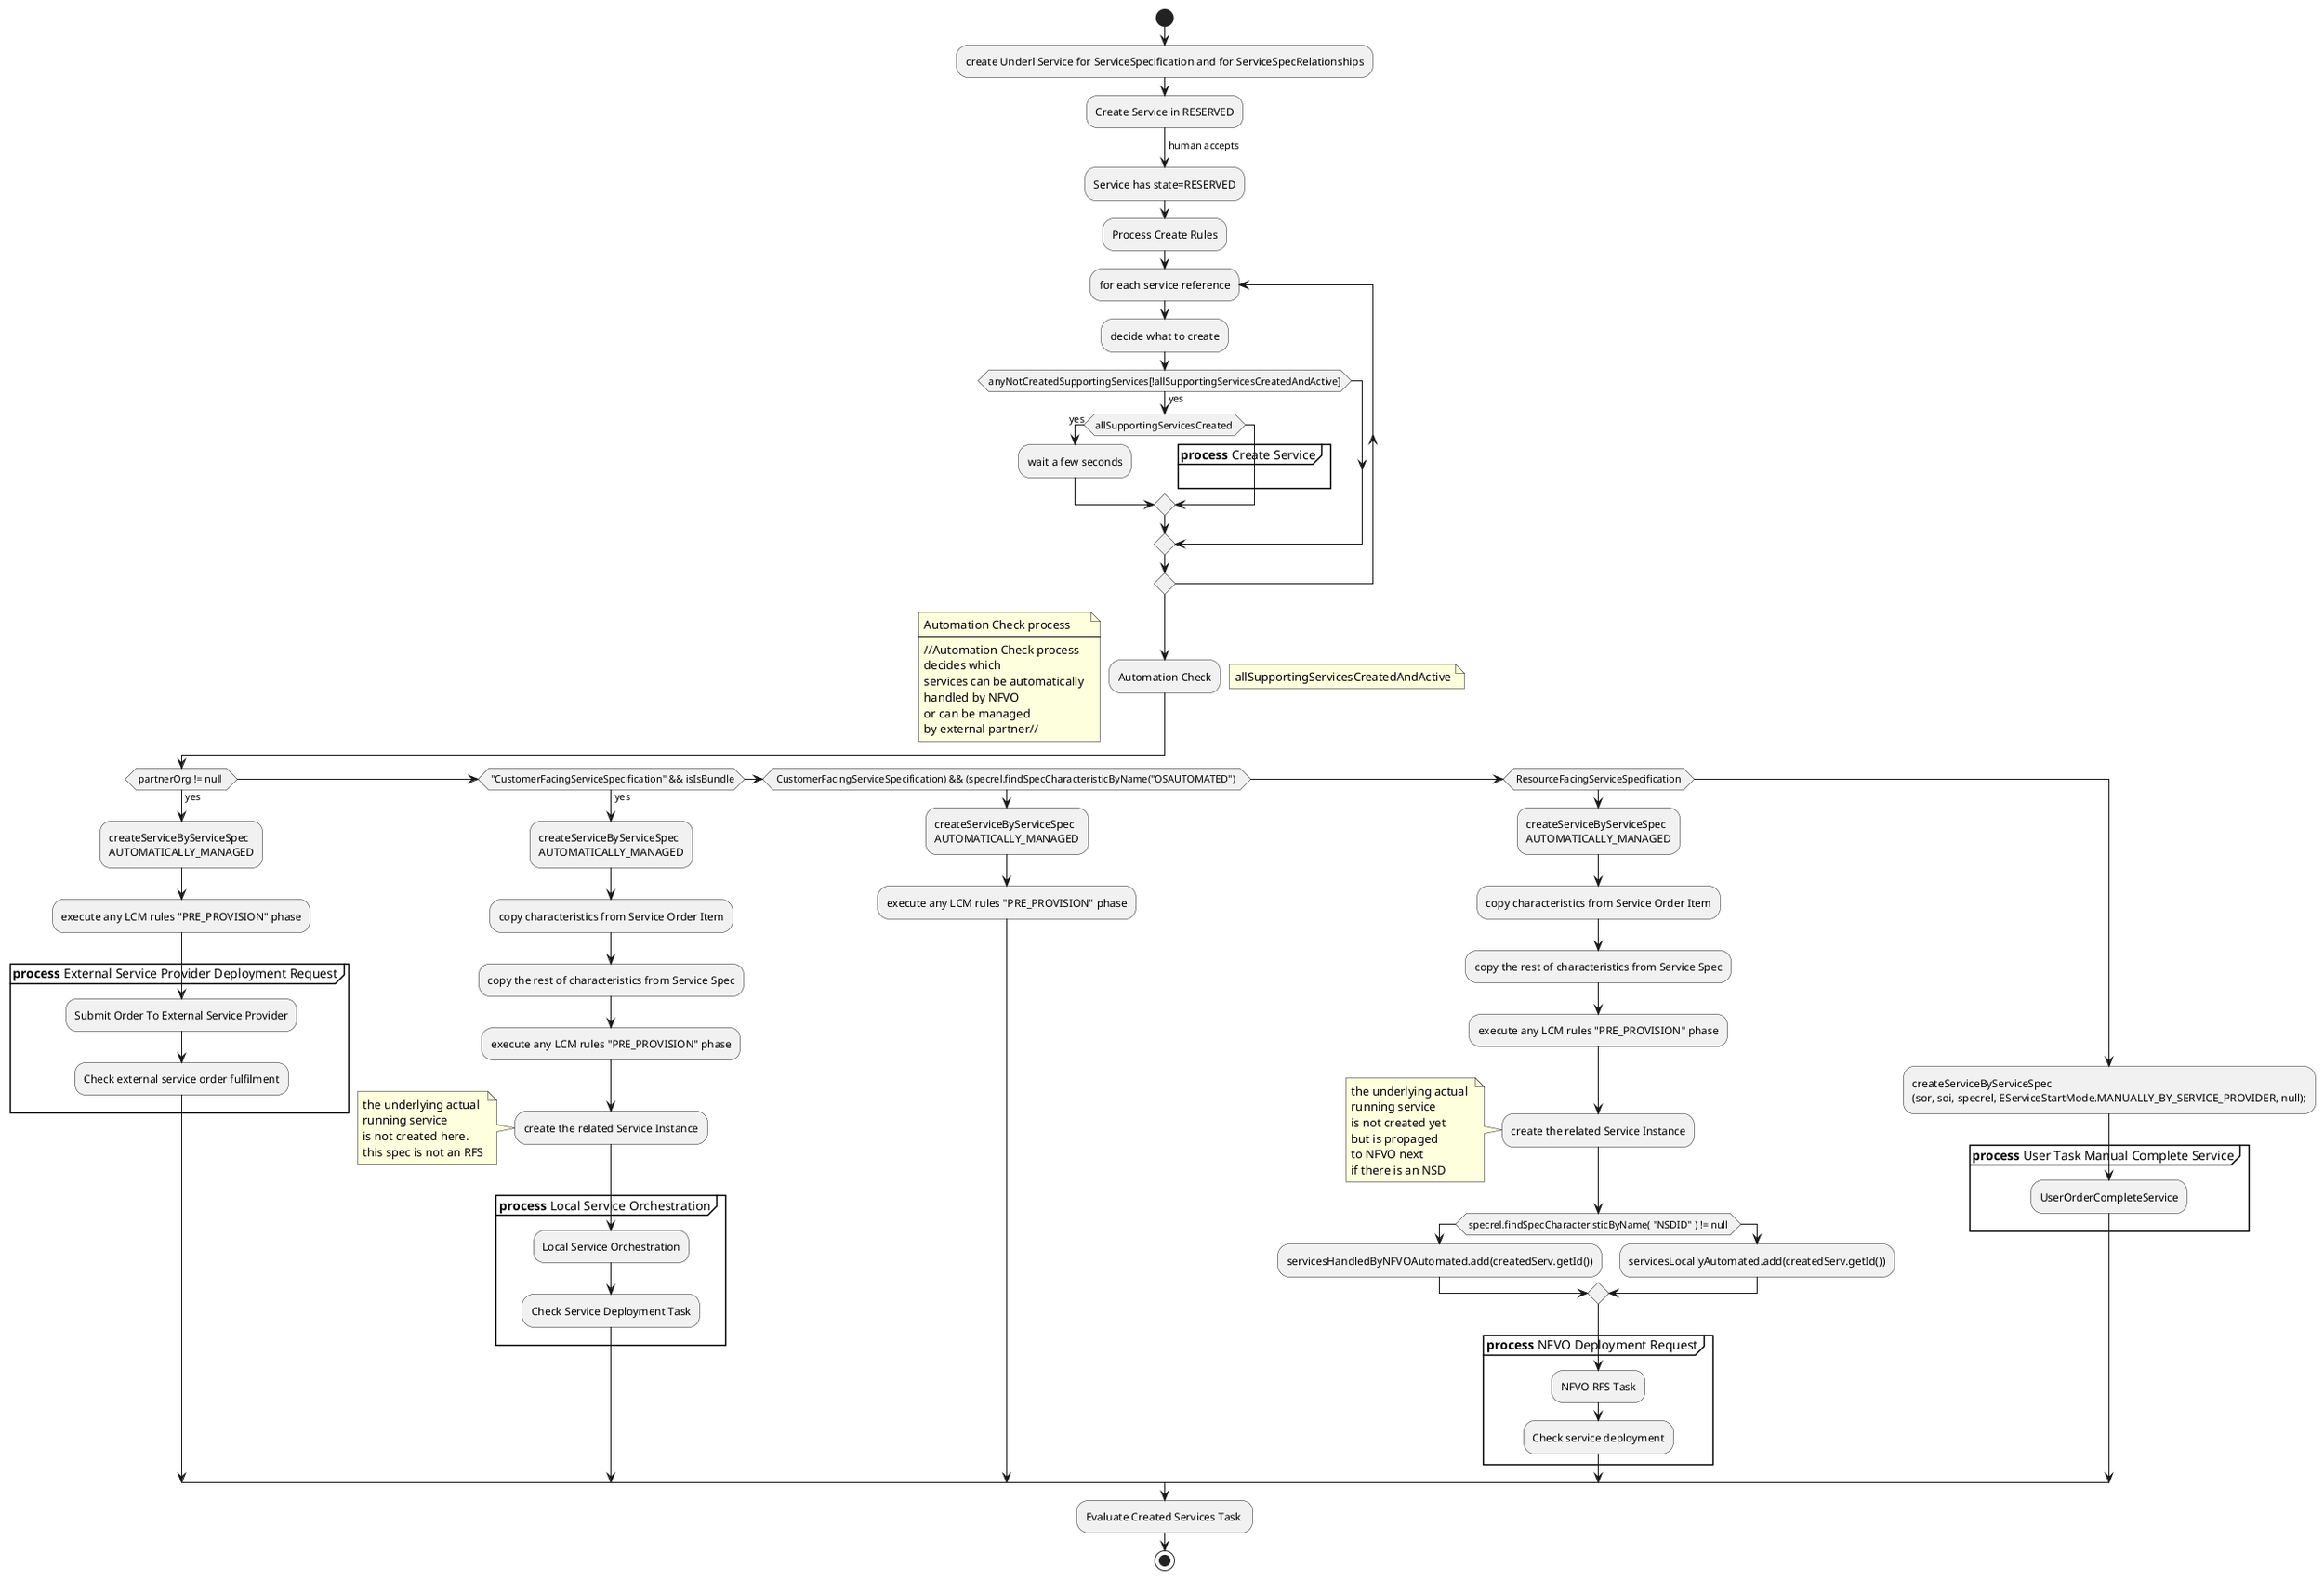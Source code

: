 @startuml 


start
       
:create Underl Service for ServiceSpecification and for ServiceSpecRelationships;
:Create Service in RESERVED;
->human accepts;
:Service has state=RESERVED;

:Process Create Rules;
repeat :for each service reference
	:decide what to create;
	if (anyNotCreatedSupportingServices[!allSupportingServicesCreatedAndActive]) then  (yes)			
		if (allSupportingServicesCreated ) then  (yes)
			:wait a few seconds;
		else 
			partition "**process** Create Service" { 
			}	
		endif
	endif
	
repeat while

:Automation Check;
 note right: allSupportingServicesCreatedAndActive
note
	        Automation Check process
	        ----
	        //Automation Check process 
	        decides which 
	        services can be automatically 
	        handled by NFVO
	        or can be managed 
	        by external partner//
end note



	  if ( partnerOrg != null  ) then (yes)
	  	:createServiceByServiceSpec
	  	AUTOMATICALLY_MANAGED;
	  	:execute any LCM rules "PRE_PROVISION" phase;
	    partition "**process** External Service Provider Deployment Request" {
    		:Submit Order To External Service Provider;
    		:Check external service order fulfilment;
    	}
	  else if ( "CustomerFacingServiceSpecification" && isIsBundle)  then (yes)
	  	:createServiceByServiceSpec
	  	AUTOMATICALLY_MANAGED;
	  	:copy characteristics from Service Order Item;
	  	:copy the rest of characteristics from Service Spec;
	  	:execute any LCM rules "PRE_PROVISION" phase;
	  	:create the related Service Instance;
	  	note
	        the underlying actual 
	        running service 
	        is not created here. 
	        this spec is not an RFS
	    end note
    	partition "**process** Local Service Orchestration" {
    		:Local Service Orchestration; 
    		:Check Service Deployment Task;
    	}
	  else if ( CustomerFacingServiceSpecification) && (specrel.findSpecCharacteristicByName("OSAUTOMATED")  ) then	  
	  	:createServiceByServiceSpec
	  	AUTOMATICALLY_MANAGED;
	  	:execute any LCM rules "PRE_PROVISION" phase;
	  else if ( ResourceFacingServiceSpecification ) then
	  	:createServiceByServiceSpec
	  	AUTOMATICALLY_MANAGED;
	  	:copy characteristics from Service Order Item;
	  	:copy the rest of characteristics from Service Spec;
	  	:execute any LCM rules "PRE_PROVISION" phase;
	  	:create the related Service Instance;
	  	note
	        the underlying actual 
	        running service 
	        is not created yet 
	        but is propaged 
	        to NFVO next 
	        if there is an NSD
	    end note
	  	if ( specrel.findSpecCharacteristicByName( "NSDID" ) != null ) then
			:servicesHandledByNFVOAutomated.add(createdServ.getId());						
		else 
			:servicesLocallyAutomated.add(createdServ.getId());
	  	endif
	  	partition "**process** NFVO Deployment Request" {
    		:NFVO RFS Task;
    		:Check service deployment;
    	}
	  else
	  	:createServiceByServiceSpec
	  	(sor, soi, specrel, EServiceStartMode.MANUALLY_BY_SERVICE_PROVIDER, null);;
	  	partition "**process** User Task Manual Complete Service" {
    		:UserOrderCompleteService;
    	}
	  endif
				  

    :Evaluate Created Services Task ;


stop
@enduml